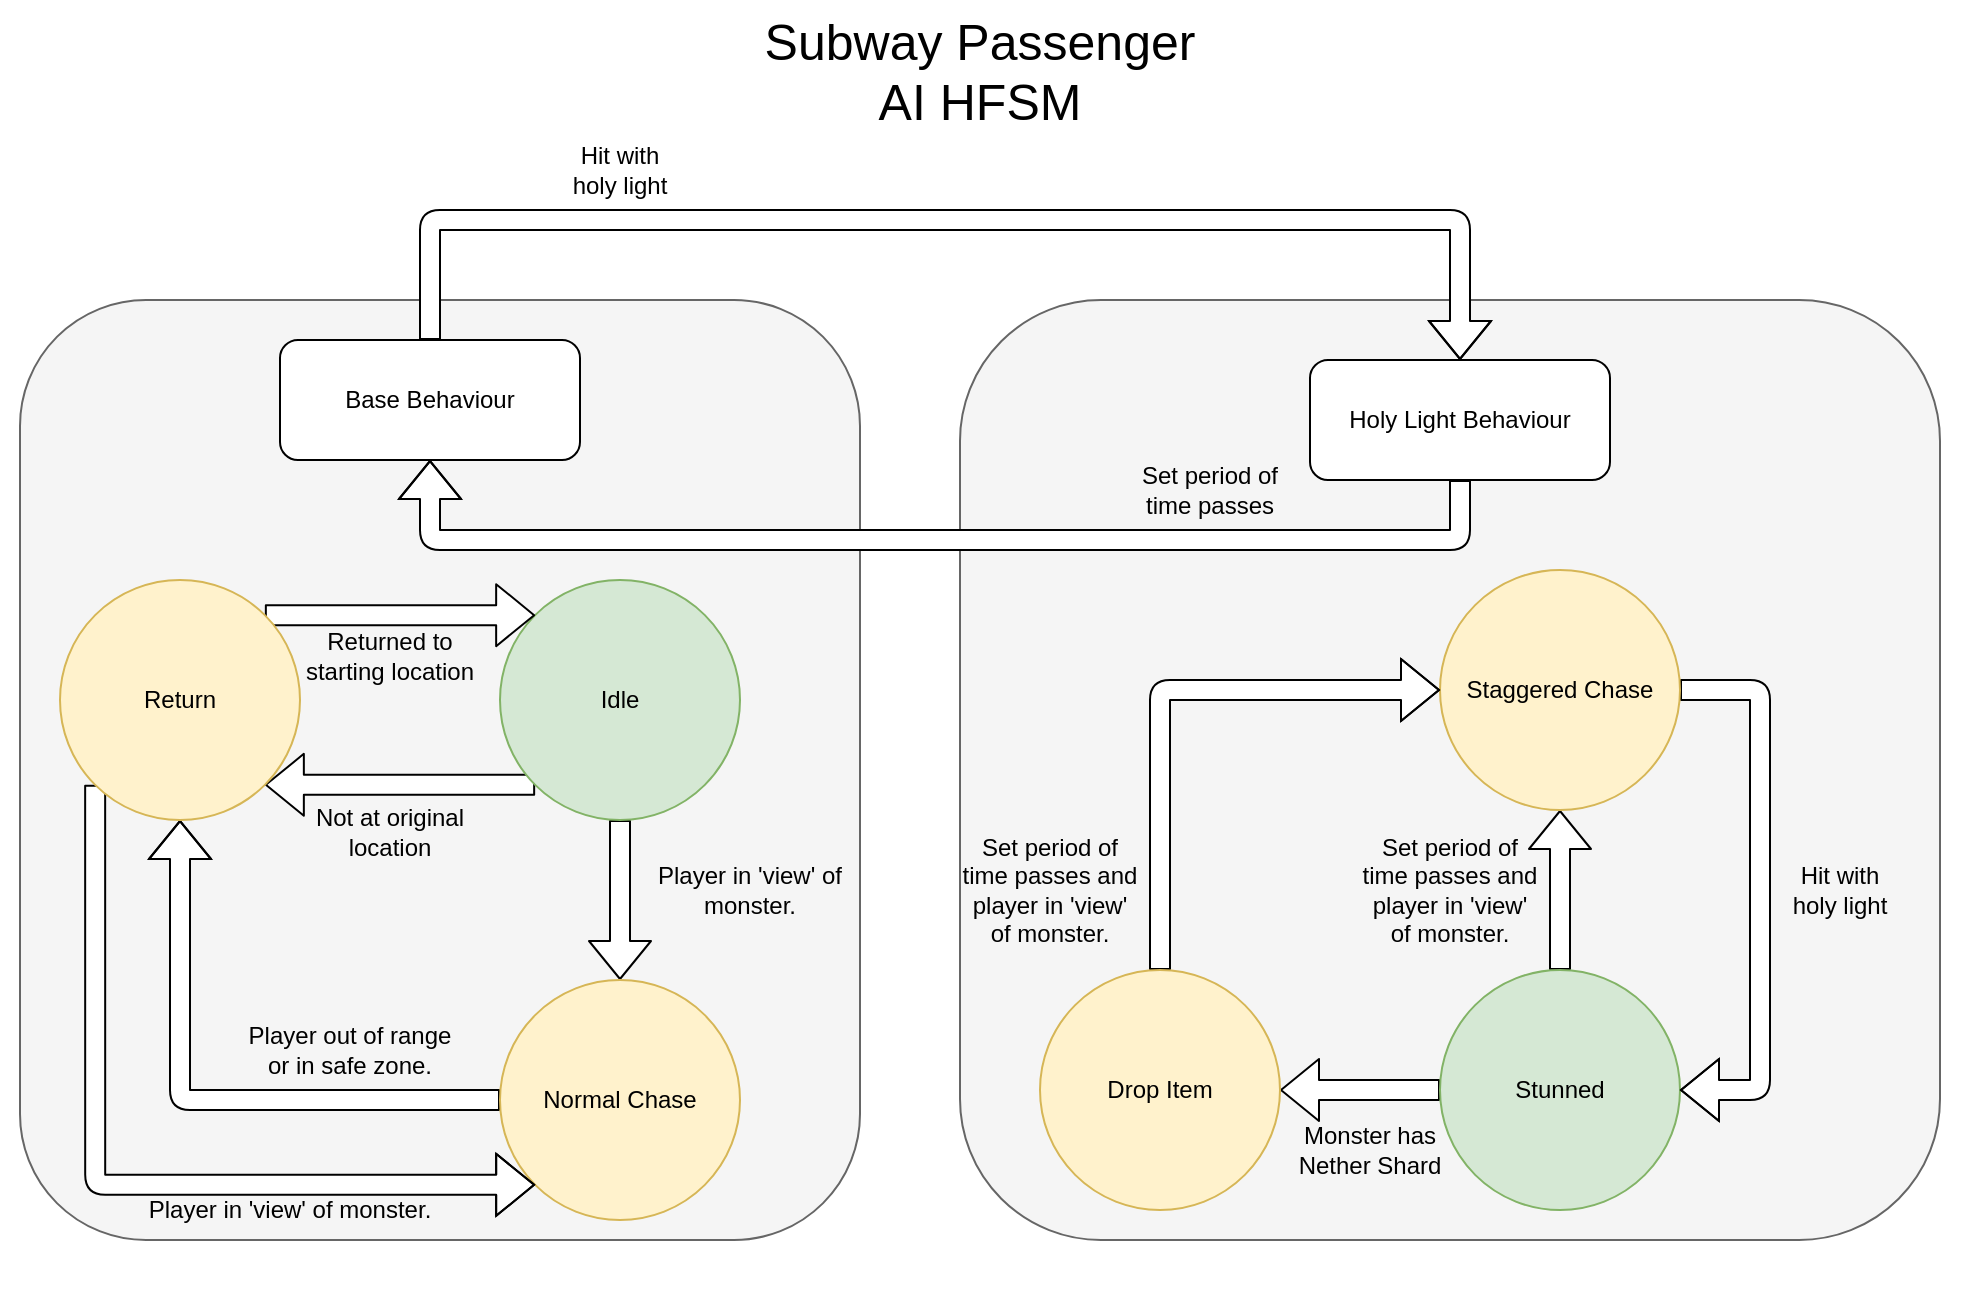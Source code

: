 <mxfile version="20.4.0" type="github">
  <diagram id="FEMm44zsfnUgh6HGWY9c" name="Page-1">
    <mxGraphModel dx="1422" dy="1862" grid="1" gridSize="10" guides="1" tooltips="1" connect="1" arrows="1" fold="1" page="1" pageScale="1" pageWidth="850" pageHeight="1100" math="0" shadow="0">
      <root>
        <mxCell id="0" />
        <mxCell id="1" parent="0" />
        <mxCell id="ugC8qtfzILLRh986nrbc-41" value="" style="rounded=1;whiteSpace=wrap;html=1;shadow=0;strokeColor=none;" vertex="1" parent="1">
          <mxGeometry x="30" y="-70" width="980" height="650" as="geometry" />
        </mxCell>
        <mxCell id="ugC8qtfzILLRh986nrbc-20" value="" style="rounded=1;whiteSpace=wrap;html=1;shadow=0;fillColor=#f5f5f5;fontColor=#333333;strokeColor=#666666;" vertex="1" parent="1">
          <mxGeometry x="510" y="80" width="490" height="470" as="geometry" />
        </mxCell>
        <mxCell id="ugC8qtfzILLRh986nrbc-19" value="" style="rounded=1;whiteSpace=wrap;html=1;shadow=0;fillColor=#f5f5f5;fontColor=#333333;strokeColor=#666666;" vertex="1" parent="1">
          <mxGeometry x="40" y="80" width="420" height="470" as="geometry" />
        </mxCell>
        <mxCell id="ugC8qtfzILLRh986nrbc-7" style="edgeStyle=orthogonalEdgeStyle;rounded=1;orthogonalLoop=1;jettySize=auto;html=1;exitX=0.5;exitY=1;exitDx=0;exitDy=0;entryX=0.5;entryY=0;entryDx=0;entryDy=0;shape=flexArrow;fillColor=default;" edge="1" parent="1" source="ugC8qtfzILLRh986nrbc-1" target="ugC8qtfzILLRh986nrbc-3">
          <mxGeometry relative="1" as="geometry" />
        </mxCell>
        <mxCell id="ugC8qtfzILLRh986nrbc-44" style="edgeStyle=orthogonalEdgeStyle;shape=flexArrow;rounded=1;orthogonalLoop=1;jettySize=auto;html=1;exitX=0;exitY=1;exitDx=0;exitDy=0;entryX=1;entryY=1;entryDx=0;entryDy=0;fontSize=25;fillColor=default;" edge="1" parent="1" source="ugC8qtfzILLRh986nrbc-1" target="ugC8qtfzILLRh986nrbc-6">
          <mxGeometry relative="1" as="geometry" />
        </mxCell>
        <mxCell id="ugC8qtfzILLRh986nrbc-1" value="Idle" style="ellipse;whiteSpace=wrap;html=1;aspect=fixed;shadow=0;fillColor=#d5e8d4;strokeColor=#82b366;" vertex="1" parent="1">
          <mxGeometry x="280" y="220" width="120" height="120" as="geometry" />
        </mxCell>
        <mxCell id="ugC8qtfzILLRh986nrbc-10" style="edgeStyle=orthogonalEdgeStyle;shape=flexArrow;rounded=1;orthogonalLoop=1;jettySize=auto;html=1;exitX=0;exitY=0.5;exitDx=0;exitDy=0;entryX=0.5;entryY=1;entryDx=0;entryDy=0;fillColor=default;" edge="1" parent="1" source="ugC8qtfzILLRh986nrbc-3" target="ugC8qtfzILLRh986nrbc-6">
          <mxGeometry relative="1" as="geometry" />
        </mxCell>
        <mxCell id="ugC8qtfzILLRh986nrbc-3" value="Normal Chase" style="ellipse;whiteSpace=wrap;html=1;aspect=fixed;shadow=0;fillColor=#fff2cc;strokeColor=#d6b656;" vertex="1" parent="1">
          <mxGeometry x="280" y="420" width="120" height="120" as="geometry" />
        </mxCell>
        <mxCell id="ugC8qtfzILLRh986nrbc-11" style="edgeStyle=orthogonalEdgeStyle;shape=flexArrow;rounded=1;orthogonalLoop=1;jettySize=auto;html=1;exitX=0.5;exitY=0;exitDx=0;exitDy=0;entryX=0.5;entryY=1;entryDx=0;entryDy=0;fillColor=default;" edge="1" parent="1" source="ugC8qtfzILLRh986nrbc-4" target="ugC8qtfzILLRh986nrbc-5">
          <mxGeometry relative="1" as="geometry" />
        </mxCell>
        <mxCell id="ugC8qtfzILLRh986nrbc-28" style="edgeStyle=orthogonalEdgeStyle;shape=flexArrow;rounded=1;orthogonalLoop=1;jettySize=auto;html=1;exitX=0;exitY=0.5;exitDx=0;exitDy=0;fillColor=default;" edge="1" parent="1" source="ugC8qtfzILLRh986nrbc-4" target="ugC8qtfzILLRh986nrbc-27">
          <mxGeometry relative="1" as="geometry" />
        </mxCell>
        <mxCell id="ugC8qtfzILLRh986nrbc-4" value="Stunned" style="ellipse;whiteSpace=wrap;html=1;aspect=fixed;shadow=0;fillColor=#d5e8d4;strokeColor=#82b366;" vertex="1" parent="1">
          <mxGeometry x="750" y="415" width="120" height="120" as="geometry" />
        </mxCell>
        <mxCell id="ugC8qtfzILLRh986nrbc-13" style="edgeStyle=orthogonalEdgeStyle;shape=flexArrow;rounded=1;orthogonalLoop=1;jettySize=auto;html=1;exitX=1;exitY=0.5;exitDx=0;exitDy=0;entryX=1;entryY=0.5;entryDx=0;entryDy=0;fillColor=default;" edge="1" parent="1" source="ugC8qtfzILLRh986nrbc-5" target="ugC8qtfzILLRh986nrbc-4">
          <mxGeometry relative="1" as="geometry">
            <Array as="points">
              <mxPoint x="910" y="275" />
              <mxPoint x="910" y="475" />
            </Array>
          </mxGeometry>
        </mxCell>
        <mxCell id="ugC8qtfzILLRh986nrbc-5" value="Staggered Chase" style="ellipse;whiteSpace=wrap;html=1;aspect=fixed;shadow=0;fillColor=#fff2cc;strokeColor=#d6b656;" vertex="1" parent="1">
          <mxGeometry x="750" y="215" width="120" height="120" as="geometry" />
        </mxCell>
        <mxCell id="ugC8qtfzILLRh986nrbc-43" style="edgeStyle=orthogonalEdgeStyle;shape=flexArrow;rounded=1;orthogonalLoop=1;jettySize=auto;html=1;exitX=1;exitY=0;exitDx=0;exitDy=0;entryX=0;entryY=0;entryDx=0;entryDy=0;fontSize=25;fillColor=default;" edge="1" parent="1" source="ugC8qtfzILLRh986nrbc-6" target="ugC8qtfzILLRh986nrbc-1">
          <mxGeometry relative="1" as="geometry" />
        </mxCell>
        <mxCell id="ugC8qtfzILLRh986nrbc-46" style="edgeStyle=orthogonalEdgeStyle;shape=flexArrow;rounded=1;orthogonalLoop=1;jettySize=auto;html=1;exitX=0;exitY=1;exitDx=0;exitDy=0;entryX=0;entryY=1;entryDx=0;entryDy=0;fontSize=25;fillColor=default;" edge="1" parent="1" source="ugC8qtfzILLRh986nrbc-6" target="ugC8qtfzILLRh986nrbc-3">
          <mxGeometry relative="1" as="geometry">
            <Array as="points">
              <mxPoint x="78" y="522" />
            </Array>
          </mxGeometry>
        </mxCell>
        <mxCell id="ugC8qtfzILLRh986nrbc-6" value="Return" style="ellipse;whiteSpace=wrap;html=1;aspect=fixed;shadow=0;fillColor=#fff2cc;strokeColor=#d6b656;" vertex="1" parent="1">
          <mxGeometry x="60" y="220" width="120" height="120" as="geometry" />
        </mxCell>
        <mxCell id="ugC8qtfzILLRh986nrbc-30" style="edgeStyle=orthogonalEdgeStyle;shape=flexArrow;rounded=1;orthogonalLoop=1;jettySize=auto;html=1;exitX=0.5;exitY=0;exitDx=0;exitDy=0;entryX=0.5;entryY=0;entryDx=0;entryDy=0;fillColor=default;" edge="1" parent="1" source="ugC8qtfzILLRh986nrbc-15" target="ugC8qtfzILLRh986nrbc-16">
          <mxGeometry relative="1" as="geometry">
            <Array as="points">
              <mxPoint x="245" y="40" />
              <mxPoint x="760" y="40" />
            </Array>
          </mxGeometry>
        </mxCell>
        <mxCell id="ugC8qtfzILLRh986nrbc-15" value="Base Behaviour" style="rounded=1;whiteSpace=wrap;html=1;shadow=0;" vertex="1" parent="1">
          <mxGeometry x="170" y="100" width="150" height="60" as="geometry" />
        </mxCell>
        <mxCell id="ugC8qtfzILLRh986nrbc-31" style="edgeStyle=orthogonalEdgeStyle;shape=flexArrow;rounded=1;orthogonalLoop=1;jettySize=auto;html=1;exitX=0.5;exitY=1;exitDx=0;exitDy=0;entryX=0.5;entryY=1;entryDx=0;entryDy=0;fillColor=default;" edge="1" parent="1" source="ugC8qtfzILLRh986nrbc-16" target="ugC8qtfzILLRh986nrbc-15">
          <mxGeometry relative="1" as="geometry">
            <Array as="points">
              <mxPoint x="760" y="200" />
              <mxPoint x="245" y="200" />
            </Array>
          </mxGeometry>
        </mxCell>
        <mxCell id="ugC8qtfzILLRh986nrbc-16" value="Holy Light Behaviour" style="rounded=1;whiteSpace=wrap;html=1;shadow=0;" vertex="1" parent="1">
          <mxGeometry x="685" y="110" width="150" height="60" as="geometry" />
        </mxCell>
        <mxCell id="ugC8qtfzILLRh986nrbc-21" value="Returned to starting location" style="text;html=1;strokeColor=none;fillColor=none;align=center;verticalAlign=middle;whiteSpace=wrap;rounded=0;shadow=0;" vertex="1" parent="1">
          <mxGeometry x="180" y="243" width="90" height="30" as="geometry" />
        </mxCell>
        <mxCell id="ugC8qtfzILLRh986nrbc-22" value="Player out of range or in safe zone." style="text;html=1;strokeColor=none;fillColor=none;align=center;verticalAlign=middle;whiteSpace=wrap;rounded=0;shadow=0;" vertex="1" parent="1">
          <mxGeometry x="150" y="440" width="110" height="30" as="geometry" />
        </mxCell>
        <mxCell id="ugC8qtfzILLRh986nrbc-24" value="Player in &#39;view&#39; of monster." style="text;html=1;strokeColor=none;fillColor=none;align=center;verticalAlign=middle;whiteSpace=wrap;rounded=0;shadow=0;" vertex="1" parent="1">
          <mxGeometry x="350" y="360" width="110" height="30" as="geometry" />
        </mxCell>
        <mxCell id="ugC8qtfzILLRh986nrbc-29" style="edgeStyle=orthogonalEdgeStyle;shape=flexArrow;rounded=1;orthogonalLoop=1;jettySize=auto;html=1;exitX=0.5;exitY=0;exitDx=0;exitDy=0;entryX=0;entryY=0.5;entryDx=0;entryDy=0;fillColor=default;" edge="1" parent="1" source="ugC8qtfzILLRh986nrbc-27" target="ugC8qtfzILLRh986nrbc-5">
          <mxGeometry relative="1" as="geometry" />
        </mxCell>
        <mxCell id="ugC8qtfzILLRh986nrbc-27" value="Drop Item" style="ellipse;whiteSpace=wrap;html=1;aspect=fixed;shadow=0;fillColor=#fff2cc;strokeColor=#d6b656;" vertex="1" parent="1">
          <mxGeometry x="550" y="415" width="120" height="120" as="geometry" />
        </mxCell>
        <mxCell id="ugC8qtfzILLRh986nrbc-32" value="Hit with holy light" style="text;html=1;strokeColor=none;fillColor=none;align=center;verticalAlign=middle;whiteSpace=wrap;rounded=0;shadow=0;" vertex="1" parent="1">
          <mxGeometry x="920" y="360" width="60" height="30" as="geometry" />
        </mxCell>
        <mxCell id="ugC8qtfzILLRh986nrbc-34" value="Set period of time passes and player in &#39;view&#39; of monster." style="text;html=1;strokeColor=none;fillColor=none;align=center;verticalAlign=middle;whiteSpace=wrap;rounded=0;shadow=0;" vertex="1" parent="1">
          <mxGeometry x="510" y="340" width="90" height="70" as="geometry" />
        </mxCell>
        <mxCell id="ugC8qtfzILLRh986nrbc-36" value="Monster has Nether Shard" style="text;html=1;strokeColor=none;fillColor=none;align=center;verticalAlign=middle;whiteSpace=wrap;rounded=0;shadow=0;" vertex="1" parent="1">
          <mxGeometry x="670" y="490" width="90" height="30" as="geometry" />
        </mxCell>
        <mxCell id="ugC8qtfzILLRh986nrbc-37" value="Set period of time passes and player in &#39;view&#39; of monster." style="text;html=1;strokeColor=none;fillColor=none;align=center;verticalAlign=middle;whiteSpace=wrap;rounded=0;shadow=0;" vertex="1" parent="1">
          <mxGeometry x="710" y="340" width="90" height="70" as="geometry" />
        </mxCell>
        <mxCell id="ugC8qtfzILLRh986nrbc-38" value="Hit with holy light" style="text;html=1;strokeColor=none;fillColor=none;align=center;verticalAlign=middle;whiteSpace=wrap;rounded=0;shadow=0;" vertex="1" parent="1">
          <mxGeometry x="310" width="60" height="30" as="geometry" />
        </mxCell>
        <mxCell id="ugC8qtfzILLRh986nrbc-39" value="Set period of time passes" style="text;html=1;strokeColor=none;fillColor=none;align=center;verticalAlign=middle;whiteSpace=wrap;rounded=0;shadow=0;" vertex="1" parent="1">
          <mxGeometry x="590" y="160" width="90" height="30" as="geometry" />
        </mxCell>
        <mxCell id="ugC8qtfzILLRh986nrbc-42" value="Subway Passenger AI HFSM" style="text;html=1;strokeColor=none;fillColor=none;align=center;verticalAlign=middle;whiteSpace=wrap;rounded=0;shadow=0;fontSize=25;" vertex="1" parent="1">
          <mxGeometry x="400" y="-50" width="240" height="30" as="geometry" />
        </mxCell>
        <mxCell id="ugC8qtfzILLRh986nrbc-45" value="Not at original location" style="text;html=1;strokeColor=none;fillColor=none;align=center;verticalAlign=middle;whiteSpace=wrap;rounded=0;shadow=0;" vertex="1" parent="1">
          <mxGeometry x="180" y="331" width="90" height="30" as="geometry" />
        </mxCell>
        <mxCell id="ugC8qtfzILLRh986nrbc-47" value="Player in &#39;view&#39; of monster." style="text;html=1;strokeColor=none;fillColor=none;align=center;verticalAlign=middle;whiteSpace=wrap;rounded=0;shadow=0;" vertex="1" parent="1">
          <mxGeometry x="100" y="520" width="150" height="30" as="geometry" />
        </mxCell>
      </root>
    </mxGraphModel>
  </diagram>
</mxfile>
